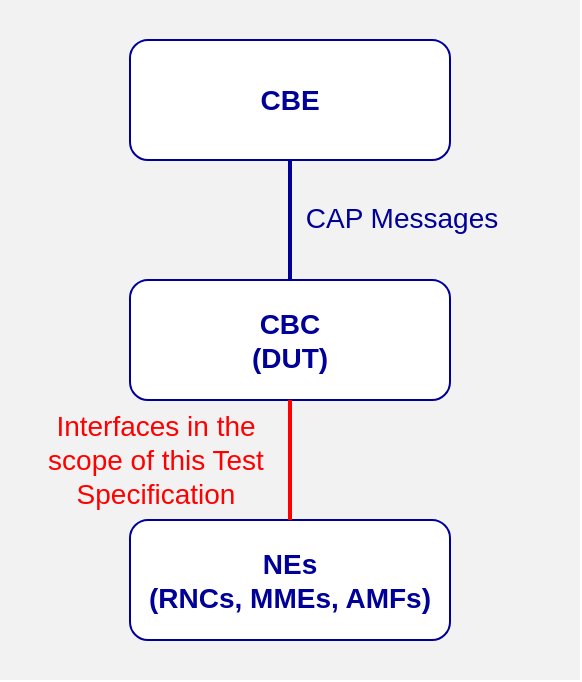 <mxfile version="16.5.1" type="device"><diagram id="o1SP5zHSEqGBClcOTkeX" name="Scope"><mxGraphModel dx="1038" dy="688" grid="1" gridSize="10" guides="1" tooltips="1" connect="1" arrows="1" fold="1" page="1" pageScale="1" pageWidth="827" pageHeight="1169" math="0" shadow="0"><root><mxCell id="0"/><mxCell id="1" parent="0"/><mxCell id="2sOpu3pyj9Rhrf3sBWgZ-1" value="" style="rounded=0;whiteSpace=wrap;html=1;strokeColor=none;fillColor=#F2F2F2;" vertex="1" parent="1"><mxGeometry x="245" y="10" width="290" height="340" as="geometry"/></mxCell><mxCell id="U2-85ol8VZ8sTnWJf0cn-1" value="CBE" style="rounded=1;whiteSpace=wrap;html=1;fontSize=14;fontStyle=1;fontColor=#000099;strokeColor=#000099;" parent="1" vertex="1"><mxGeometry x="310" y="30" width="160" height="60" as="geometry"/></mxCell><mxCell id="U2-85ol8VZ8sTnWJf0cn-2" value="CBC&lt;br&gt;(DUT)" style="rounded=1;whiteSpace=wrap;html=1;fontSize=14;fontStyle=1;fontColor=#000099;strokeColor=#000099;" parent="1" vertex="1"><mxGeometry x="310" y="150" width="160" height="60" as="geometry"/></mxCell><mxCell id="U2-85ol8VZ8sTnWJf0cn-3" value="NEs&lt;br&gt;(RNCs, MMEs, AMFs)" style="rounded=1;whiteSpace=wrap;html=1;fontSize=14;fontStyle=1;fontColor=#000099;strokeColor=#000099;" parent="1" vertex="1"><mxGeometry x="310" y="270" width="160" height="60" as="geometry"/></mxCell><mxCell id="U2-85ol8VZ8sTnWJf0cn-4" value="" style="endArrow=none;html=1;rounded=0;fontSize=14;fontColor=#000099;entryX=0.5;entryY=1;entryDx=0;entryDy=0;exitX=0.5;exitY=0;exitDx=0;exitDy=0;strokeWidth=2;strokeColor=#000099;" parent="1" source="U2-85ol8VZ8sTnWJf0cn-2" target="U2-85ol8VZ8sTnWJf0cn-1" edge="1"><mxGeometry width="50" height="50" relative="1" as="geometry"><mxPoint x="260" y="290" as="sourcePoint"/><mxPoint x="310" y="240" as="targetPoint"/></mxGeometry></mxCell><mxCell id="U2-85ol8VZ8sTnWJf0cn-5" value="" style="endArrow=none;html=1;rounded=0;fontSize=14;fontColor=#FF0000;entryX=0.5;entryY=1;entryDx=0;entryDy=0;strokeWidth=2;strokeColor=#FF0000;" parent="1" source="U2-85ol8VZ8sTnWJf0cn-3" target="U2-85ol8VZ8sTnWJf0cn-2" edge="1"><mxGeometry width="50" height="50" relative="1" as="geometry"><mxPoint x="260" y="290" as="sourcePoint"/><mxPoint x="310" y="240" as="targetPoint"/></mxGeometry></mxCell><mxCell id="U2-85ol8VZ8sTnWJf0cn-6" value="CAP Messages" style="text;html=1;strokeColor=none;fillColor=none;align=center;verticalAlign=middle;whiteSpace=wrap;rounded=0;fontSize=14;fontColor=#000099;" parent="1" vertex="1"><mxGeometry x="393" y="104" width="106" height="30" as="geometry"/></mxCell><mxCell id="U2-85ol8VZ8sTnWJf0cn-7" value="Interfaces in the scope of this Test Specification" style="text;html=1;strokeColor=none;fillColor=none;align=center;verticalAlign=middle;whiteSpace=wrap;rounded=0;fontSize=14;fontColor=#FF0000;" parent="1" vertex="1"><mxGeometry x="253" y="215" width="140" height="50" as="geometry"/></mxCell></root></mxGraphModel></diagram></mxfile>